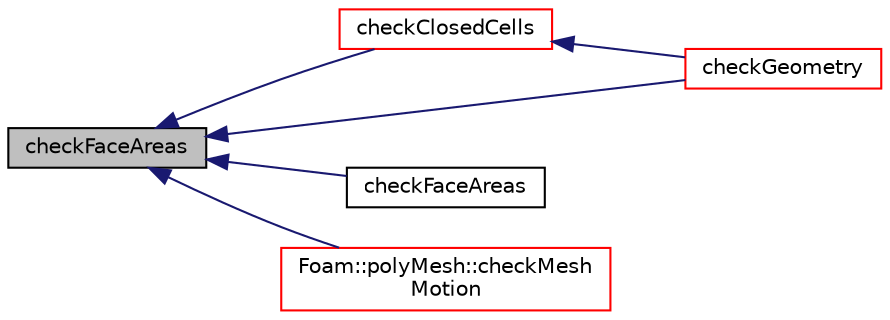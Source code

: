 digraph "checkFaceAreas"
{
  bgcolor="transparent";
  edge [fontname="Helvetica",fontsize="10",labelfontname="Helvetica",labelfontsize="10"];
  node [fontname="Helvetica",fontsize="10",shape=record];
  rankdir="LR";
  Node1 [label="checkFaceAreas",height=0.2,width=0.4,color="black", fillcolor="grey75", style="filled", fontcolor="black"];
  Node1 -> Node2 [dir="back",color="midnightblue",fontsize="10",style="solid",fontname="Helvetica"];
  Node2 [label="checkClosedCells",height=0.2,width=0.4,color="red",URL="$a02013.html#a67b79a2e3c39ab71994637285cfb14c6",tooltip="Check cells for closedness. "];
  Node2 -> Node3 [dir="back",color="midnightblue",fontsize="10",style="solid",fontname="Helvetica"];
  Node3 [label="checkGeometry",height=0.2,width=0.4,color="red",URL="$a02013.html#af84567331de72cd0ff6da4e8c297d138",tooltip="Check mesh geometry (& implicitly topology) for correctness. "];
  Node1 -> Node4 [dir="back",color="midnightblue",fontsize="10",style="solid",fontname="Helvetica"];
  Node4 [label="checkFaceAreas",height=0.2,width=0.4,color="black",URL="$a02013.html#a481fab3146faebb1245fbaba55f4ae68",tooltip="Check for negative face areas. "];
  Node1 -> Node3 [dir="back",color="midnightblue",fontsize="10",style="solid",fontname="Helvetica"];
  Node1 -> Node5 [dir="back",color="midnightblue",fontsize="10",style="solid",fontname="Helvetica"];
  Node5 [label="Foam::polyMesh::checkMesh\lMotion",height=0.2,width=0.4,color="red",URL="$a01954.html#af630d821400dfcdeef6141e4329c88ad",tooltip="Check mesh motion for correctness given motion points. "];
}
